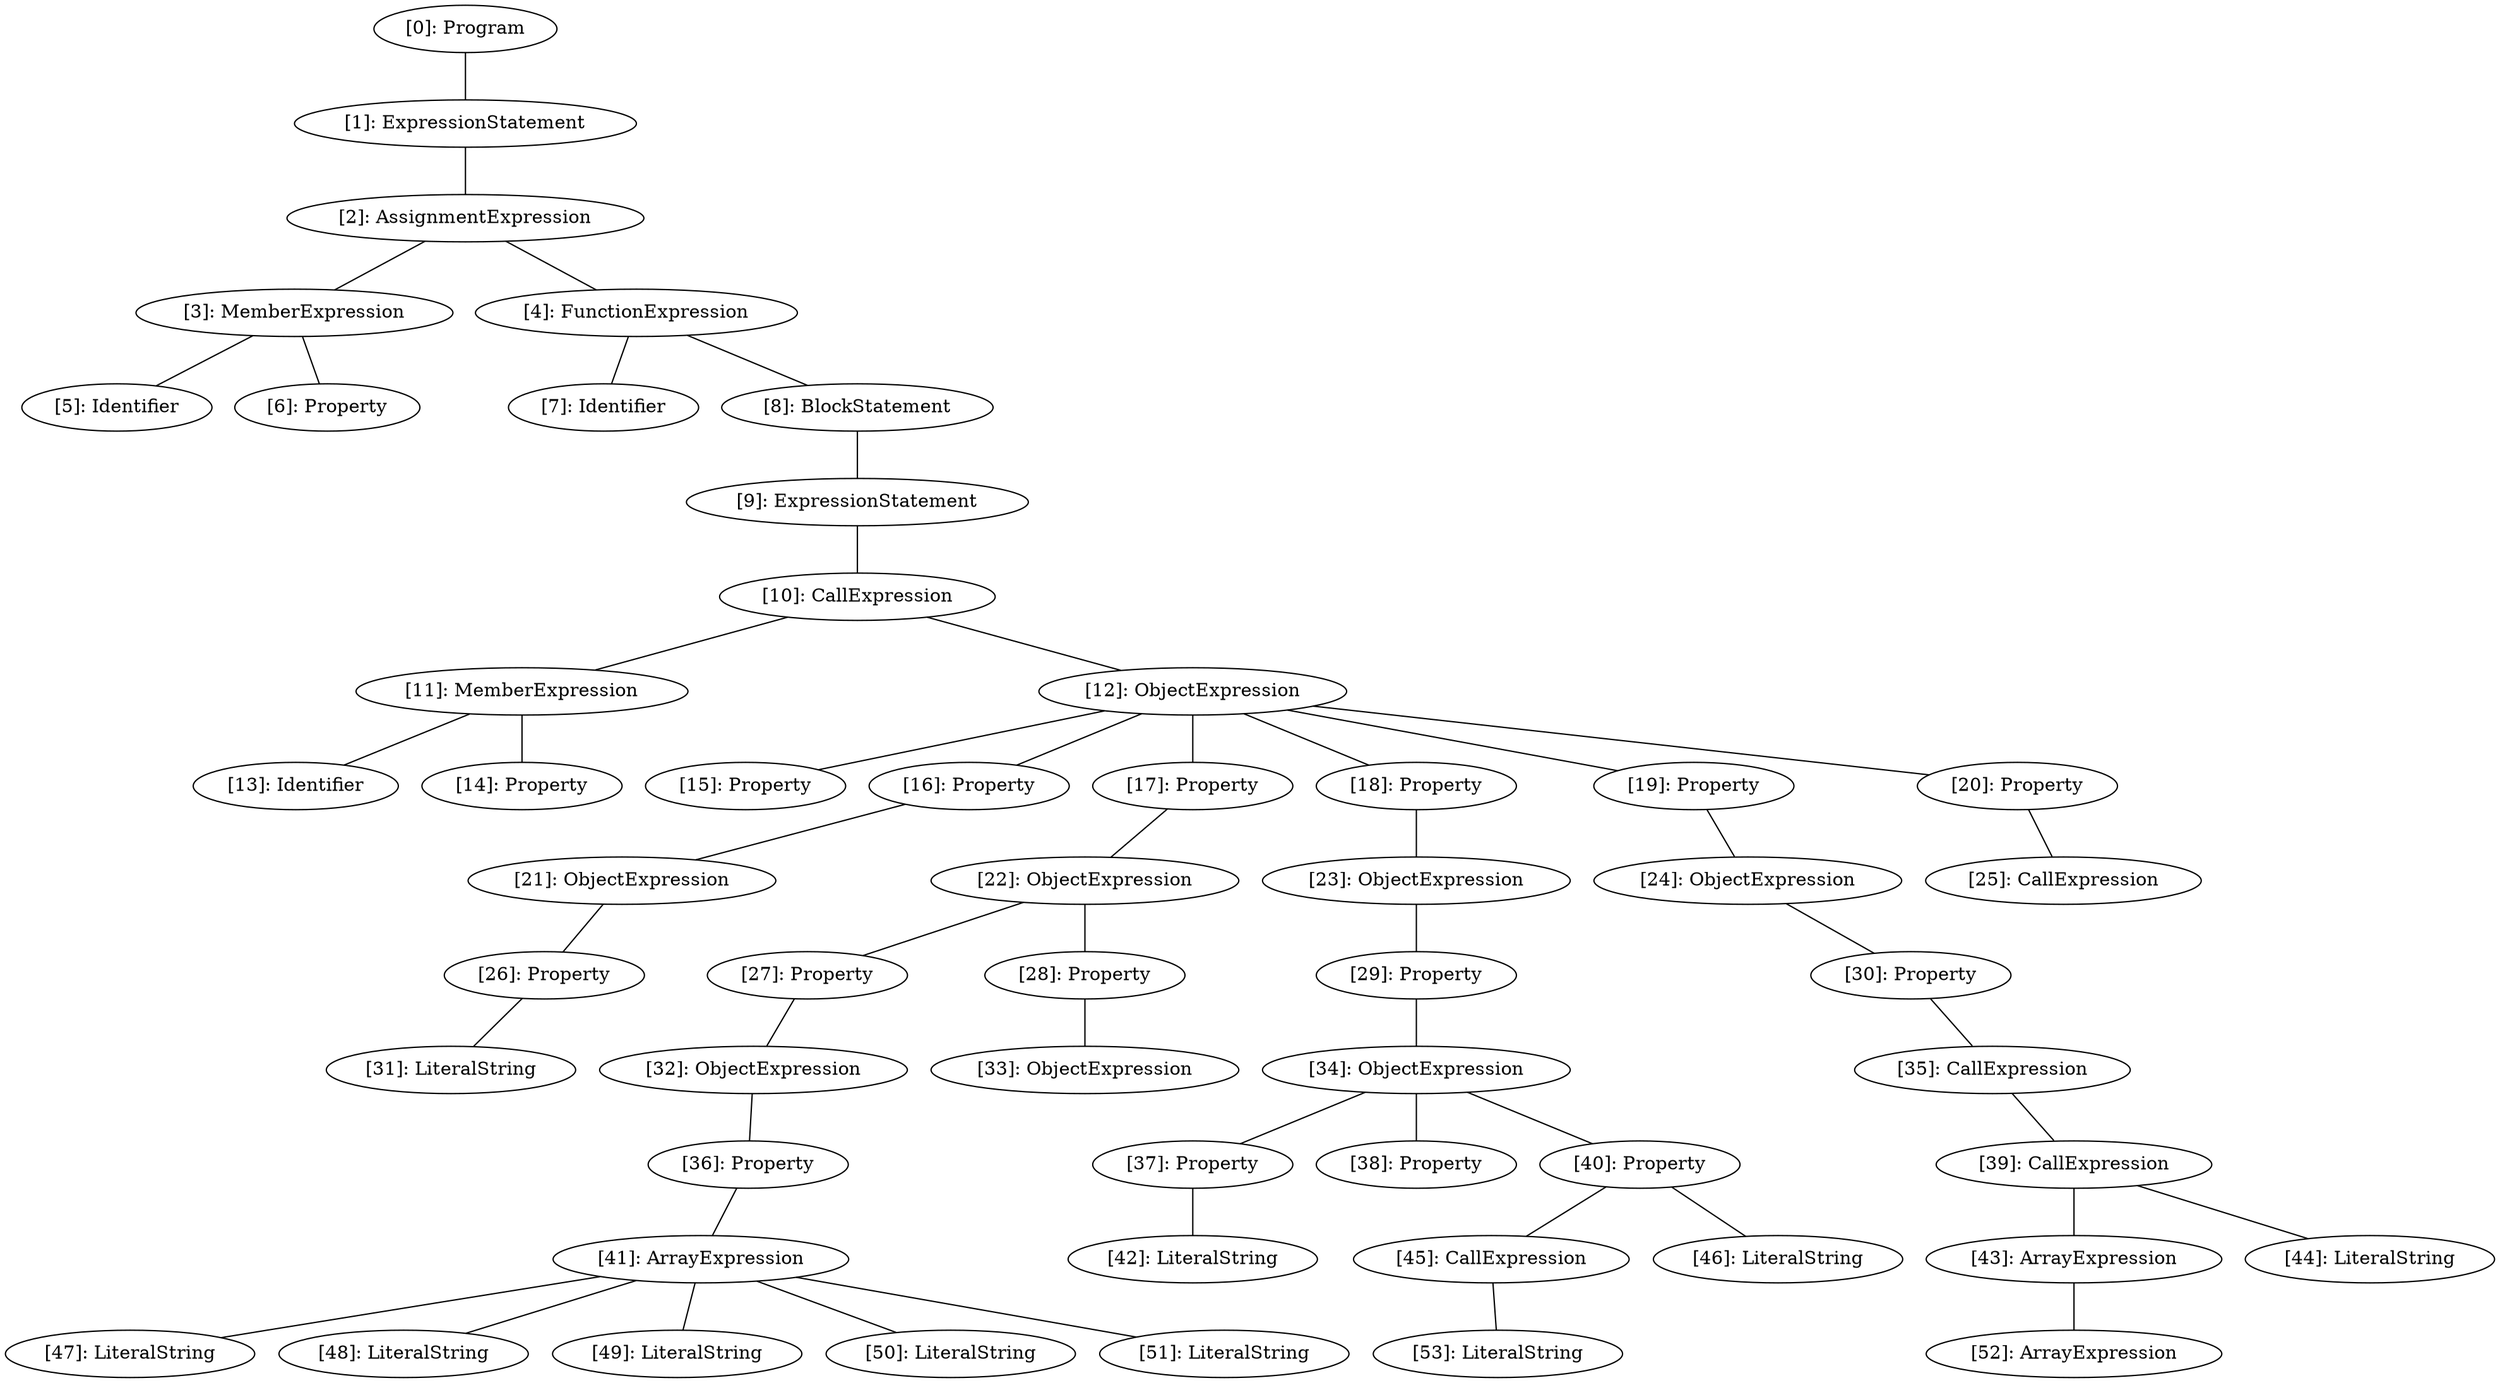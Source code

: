 // Result
graph {
	0 [label="[0]: Program"]
	1 [label="[1]: ExpressionStatement"]
	2 [label="[2]: AssignmentExpression"]
	3 [label="[3]: MemberExpression"]
	4 [label="[4]: FunctionExpression"]
	5 [label="[5]: Identifier"]
	6 [label="[6]: Property"]
	7 [label="[7]: Identifier"]
	8 [label="[8]: BlockStatement"]
	9 [label="[9]: ExpressionStatement"]
	10 [label="[10]: CallExpression"]
	11 [label="[11]: MemberExpression"]
	12 [label="[12]: ObjectExpression"]
	13 [label="[13]: Identifier"]
	14 [label="[14]: Property"]
	15 [label="[15]: Property"]
	16 [label="[16]: Property"]
	17 [label="[17]: Property"]
	18 [label="[18]: Property"]
	19 [label="[19]: Property"]
	20 [label="[20]: Property"]
	21 [label="[21]: ObjectExpression"]
	22 [label="[22]: ObjectExpression"]
	23 [label="[23]: ObjectExpression"]
	24 [label="[24]: ObjectExpression"]
	25 [label="[25]: CallExpression"]
	26 [label="[26]: Property"]
	27 [label="[27]: Property"]
	28 [label="[28]: Property"]
	29 [label="[29]: Property"]
	30 [label="[30]: Property"]
	31 [label="[31]: LiteralString"]
	32 [label="[32]: ObjectExpression"]
	33 [label="[33]: ObjectExpression"]
	34 [label="[34]: ObjectExpression"]
	35 [label="[35]: CallExpression"]
	36 [label="[36]: Property"]
	37 [label="[37]: Property"]
	38 [label="[38]: Property"]
	39 [label="[39]: CallExpression"]
	40 [label="[40]: Property"]
	41 [label="[41]: ArrayExpression"]
	42 [label="[42]: LiteralString"]
	43 [label="[43]: ArrayExpression"]
	44 [label="[44]: LiteralString"]
	45 [label="[45]: CallExpression"]
	46 [label="[46]: LiteralString"]
	47 [label="[47]: LiteralString"]
	48 [label="[48]: LiteralString"]
	49 [label="[49]: LiteralString"]
	50 [label="[50]: LiteralString"]
	51 [label="[51]: LiteralString"]
	52 [label="[52]: ArrayExpression"]
	53 [label="[53]: LiteralString"]
	0 -- 1
	1 -- 2
	2 -- 3
	2 -- 4
	3 -- 5
	3 -- 6
	4 -- 7
	4 -- 8
	8 -- 9
	9 -- 10
	10 -- 11
	10 -- 12
	11 -- 13
	11 -- 14
	12 -- 15
	12 -- 16
	12 -- 17
	12 -- 18
	12 -- 19
	12 -- 20
	16 -- 21
	17 -- 22
	18 -- 23
	19 -- 24
	20 -- 25
	21 -- 26
	22 -- 27
	22 -- 28
	23 -- 29
	24 -- 30
	26 -- 31
	27 -- 32
	28 -- 33
	29 -- 34
	30 -- 35
	32 -- 36
	34 -- 37
	34 -- 38
	34 -- 40
	35 -- 39
	36 -- 41
	37 -- 42
	39 -- 43
	39 -- 44
	40 -- 45
	40 -- 46
	41 -- 47
	41 -- 48
	41 -- 49
	41 -- 50
	41 -- 51
	43 -- 52
	45 -- 53
}
